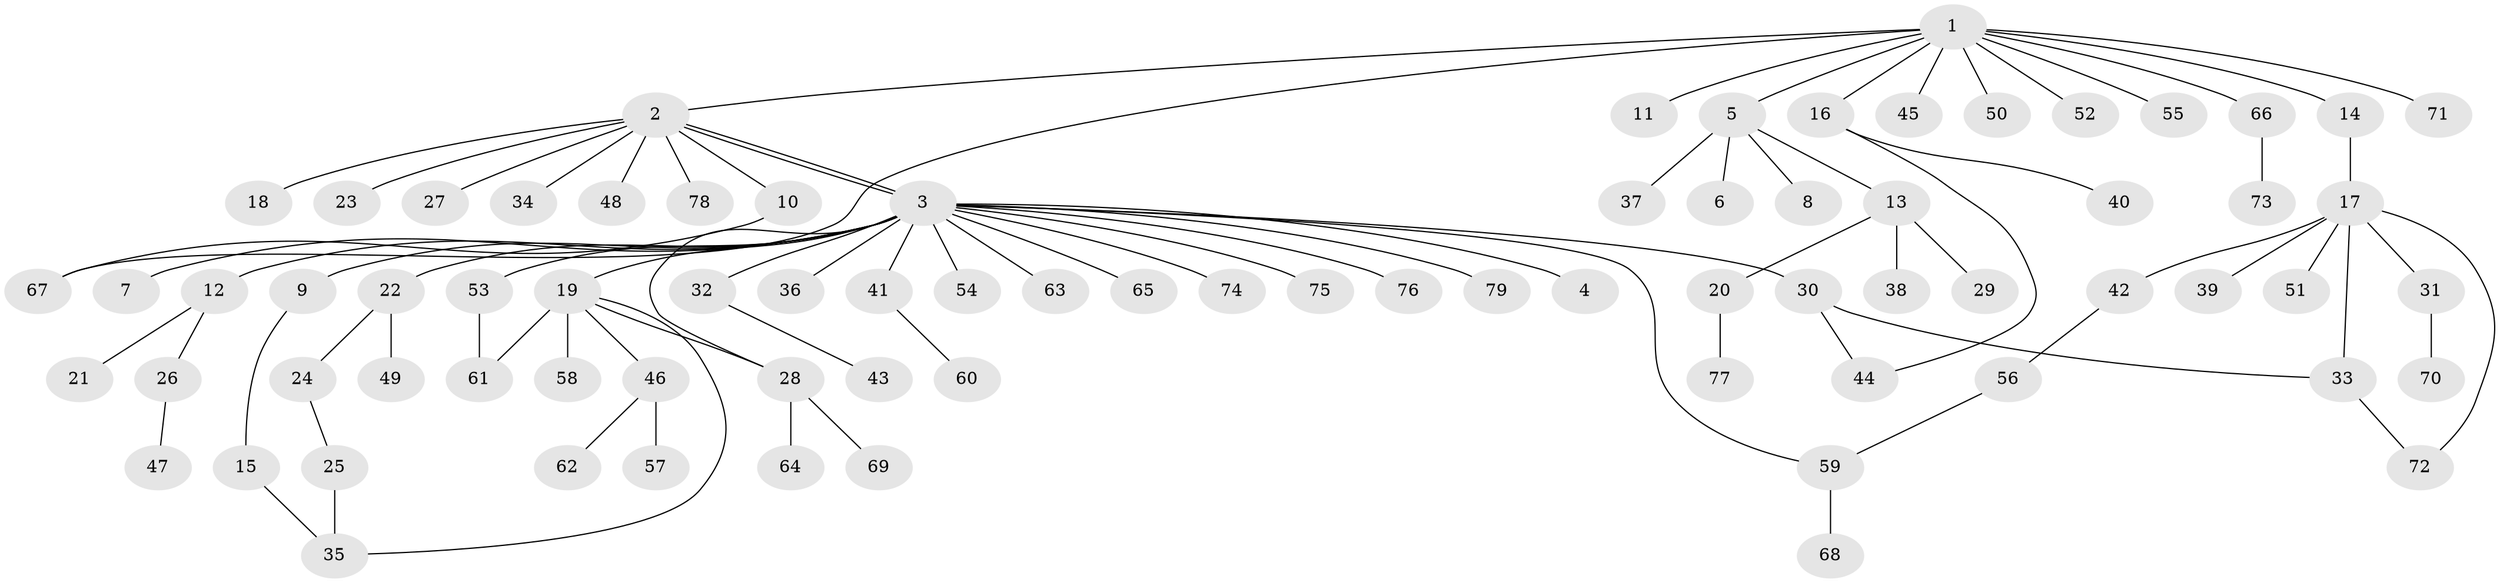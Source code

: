 // Generated by graph-tools (version 1.1) at 2025/35/03/09/25 02:35:46]
// undirected, 79 vertices, 88 edges
graph export_dot {
graph [start="1"]
  node [color=gray90,style=filled];
  1;
  2;
  3;
  4;
  5;
  6;
  7;
  8;
  9;
  10;
  11;
  12;
  13;
  14;
  15;
  16;
  17;
  18;
  19;
  20;
  21;
  22;
  23;
  24;
  25;
  26;
  27;
  28;
  29;
  30;
  31;
  32;
  33;
  34;
  35;
  36;
  37;
  38;
  39;
  40;
  41;
  42;
  43;
  44;
  45;
  46;
  47;
  48;
  49;
  50;
  51;
  52;
  53;
  54;
  55;
  56;
  57;
  58;
  59;
  60;
  61;
  62;
  63;
  64;
  65;
  66;
  67;
  68;
  69;
  70;
  71;
  72;
  73;
  74;
  75;
  76;
  77;
  78;
  79;
  1 -- 2;
  1 -- 5;
  1 -- 11;
  1 -- 14;
  1 -- 16;
  1 -- 45;
  1 -- 50;
  1 -- 52;
  1 -- 55;
  1 -- 66;
  1 -- 67;
  1 -- 71;
  2 -- 3;
  2 -- 3;
  2 -- 10;
  2 -- 18;
  2 -- 23;
  2 -- 27;
  2 -- 34;
  2 -- 48;
  2 -- 78;
  3 -- 4;
  3 -- 7;
  3 -- 9;
  3 -- 12;
  3 -- 19;
  3 -- 22;
  3 -- 28;
  3 -- 30;
  3 -- 32;
  3 -- 36;
  3 -- 41;
  3 -- 53;
  3 -- 54;
  3 -- 59;
  3 -- 63;
  3 -- 65;
  3 -- 74;
  3 -- 75;
  3 -- 76;
  3 -- 79;
  5 -- 6;
  5 -- 8;
  5 -- 13;
  5 -- 37;
  9 -- 15;
  10 -- 67;
  12 -- 21;
  12 -- 26;
  13 -- 20;
  13 -- 29;
  13 -- 38;
  14 -- 17;
  15 -- 35;
  16 -- 40;
  16 -- 44;
  17 -- 31;
  17 -- 33;
  17 -- 39;
  17 -- 42;
  17 -- 51;
  17 -- 72;
  19 -- 28;
  19 -- 35;
  19 -- 46;
  19 -- 58;
  19 -- 61;
  20 -- 77;
  22 -- 24;
  22 -- 49;
  24 -- 25;
  25 -- 35;
  26 -- 47;
  28 -- 64;
  28 -- 69;
  30 -- 33;
  30 -- 44;
  31 -- 70;
  32 -- 43;
  33 -- 72;
  41 -- 60;
  42 -- 56;
  46 -- 57;
  46 -- 62;
  53 -- 61;
  56 -- 59;
  59 -- 68;
  66 -- 73;
}
